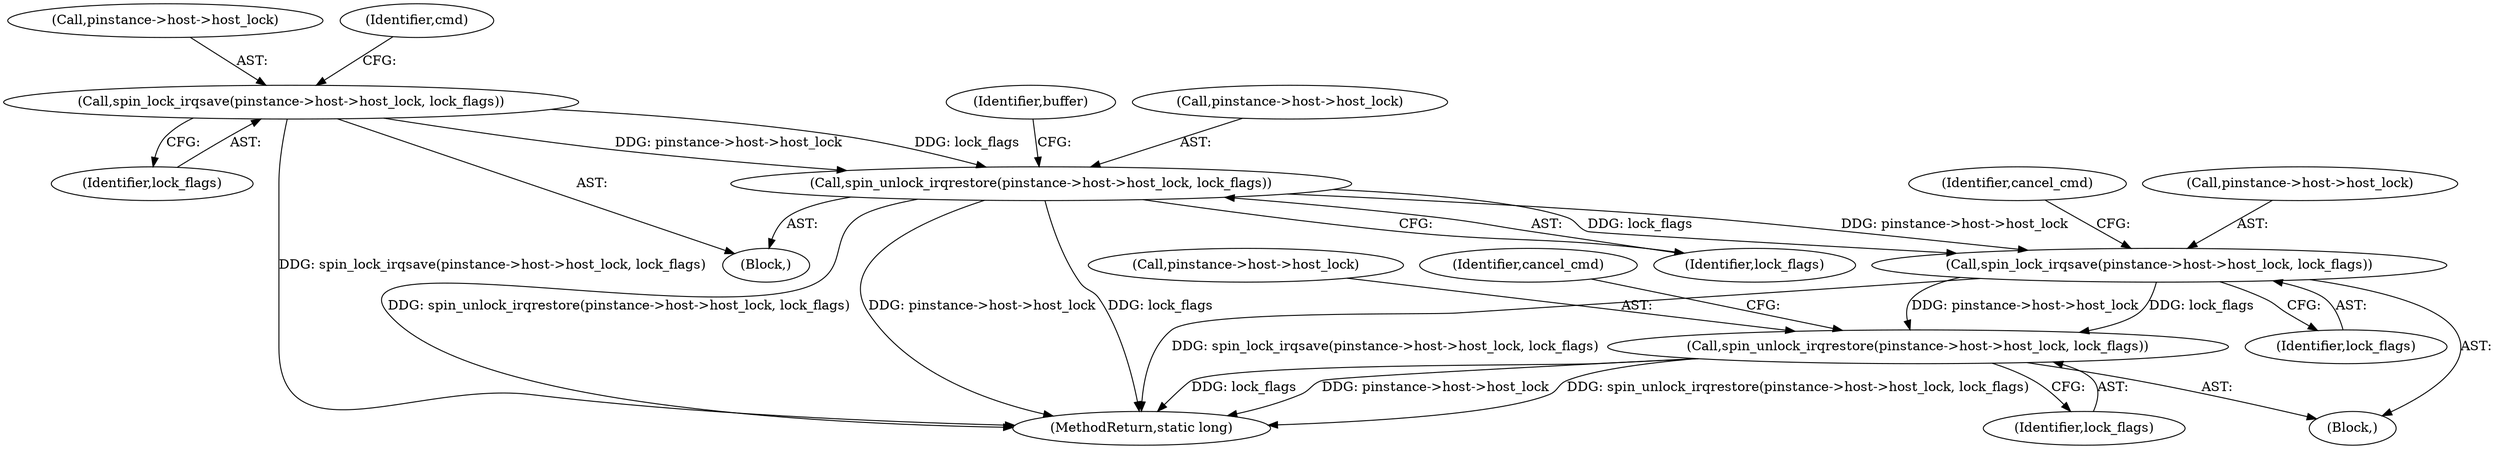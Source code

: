 digraph "0_linux_b5b515445f4f5a905c5dd27e6e682868ccd6c09d@pointer" {
"1000554" [label="(Call,spin_unlock_irqrestore(pinstance->host->host_lock, lock_flags))"];
"1000545" [label="(Call,spin_lock_irqsave(pinstance->host->host_lock, lock_flags))"];
"1000620" [label="(Call,spin_lock_irqsave(pinstance->host->host_lock, lock_flags))"];
"1000631" [label="(Call,spin_unlock_irqrestore(pinstance->host->host_lock, lock_flags))"];
"1000626" [label="(Identifier,lock_flags)"];
"1000639" [label="(Identifier,cancel_cmd)"];
"1000546" [label="(Call,pinstance->host->host_lock)"];
"1000632" [label="(Call,pinstance->host->host_lock)"];
"1000555" [label="(Call,pinstance->host->host_lock)"];
"1000560" [label="(Identifier,lock_flags)"];
"1000564" [label="(Identifier,buffer)"];
"1000553" [label="(Identifier,cmd)"];
"1000598" [label="(Block,)"];
"1000554" [label="(Call,spin_unlock_irqrestore(pinstance->host->host_lock, lock_flags))"];
"1000755" [label="(MethodReturn,static long)"];
"1000621" [label="(Call,pinstance->host->host_lock)"];
"1000551" [label="(Identifier,lock_flags)"];
"1000620" [label="(Call,spin_lock_irqsave(pinstance->host->host_lock, lock_flags))"];
"1000637" [label="(Identifier,lock_flags)"];
"1000118" [label="(Block,)"];
"1000631" [label="(Call,spin_unlock_irqrestore(pinstance->host->host_lock, lock_flags))"];
"1000545" [label="(Call,spin_lock_irqsave(pinstance->host->host_lock, lock_flags))"];
"1000628" [label="(Identifier,cancel_cmd)"];
"1000554" -> "1000118"  [label="AST: "];
"1000554" -> "1000560"  [label="CFG: "];
"1000555" -> "1000554"  [label="AST: "];
"1000560" -> "1000554"  [label="AST: "];
"1000564" -> "1000554"  [label="CFG: "];
"1000554" -> "1000755"  [label="DDG: lock_flags"];
"1000554" -> "1000755"  [label="DDG: spin_unlock_irqrestore(pinstance->host->host_lock, lock_flags)"];
"1000554" -> "1000755"  [label="DDG: pinstance->host->host_lock"];
"1000545" -> "1000554"  [label="DDG: pinstance->host->host_lock"];
"1000545" -> "1000554"  [label="DDG: lock_flags"];
"1000554" -> "1000620"  [label="DDG: pinstance->host->host_lock"];
"1000554" -> "1000620"  [label="DDG: lock_flags"];
"1000545" -> "1000118"  [label="AST: "];
"1000545" -> "1000551"  [label="CFG: "];
"1000546" -> "1000545"  [label="AST: "];
"1000551" -> "1000545"  [label="AST: "];
"1000553" -> "1000545"  [label="CFG: "];
"1000545" -> "1000755"  [label="DDG: spin_lock_irqsave(pinstance->host->host_lock, lock_flags)"];
"1000620" -> "1000598"  [label="AST: "];
"1000620" -> "1000626"  [label="CFG: "];
"1000621" -> "1000620"  [label="AST: "];
"1000626" -> "1000620"  [label="AST: "];
"1000628" -> "1000620"  [label="CFG: "];
"1000620" -> "1000755"  [label="DDG: spin_lock_irqsave(pinstance->host->host_lock, lock_flags)"];
"1000620" -> "1000631"  [label="DDG: pinstance->host->host_lock"];
"1000620" -> "1000631"  [label="DDG: lock_flags"];
"1000631" -> "1000598"  [label="AST: "];
"1000631" -> "1000637"  [label="CFG: "];
"1000632" -> "1000631"  [label="AST: "];
"1000637" -> "1000631"  [label="AST: "];
"1000639" -> "1000631"  [label="CFG: "];
"1000631" -> "1000755"  [label="DDG: pinstance->host->host_lock"];
"1000631" -> "1000755"  [label="DDG: spin_unlock_irqrestore(pinstance->host->host_lock, lock_flags)"];
"1000631" -> "1000755"  [label="DDG: lock_flags"];
}
